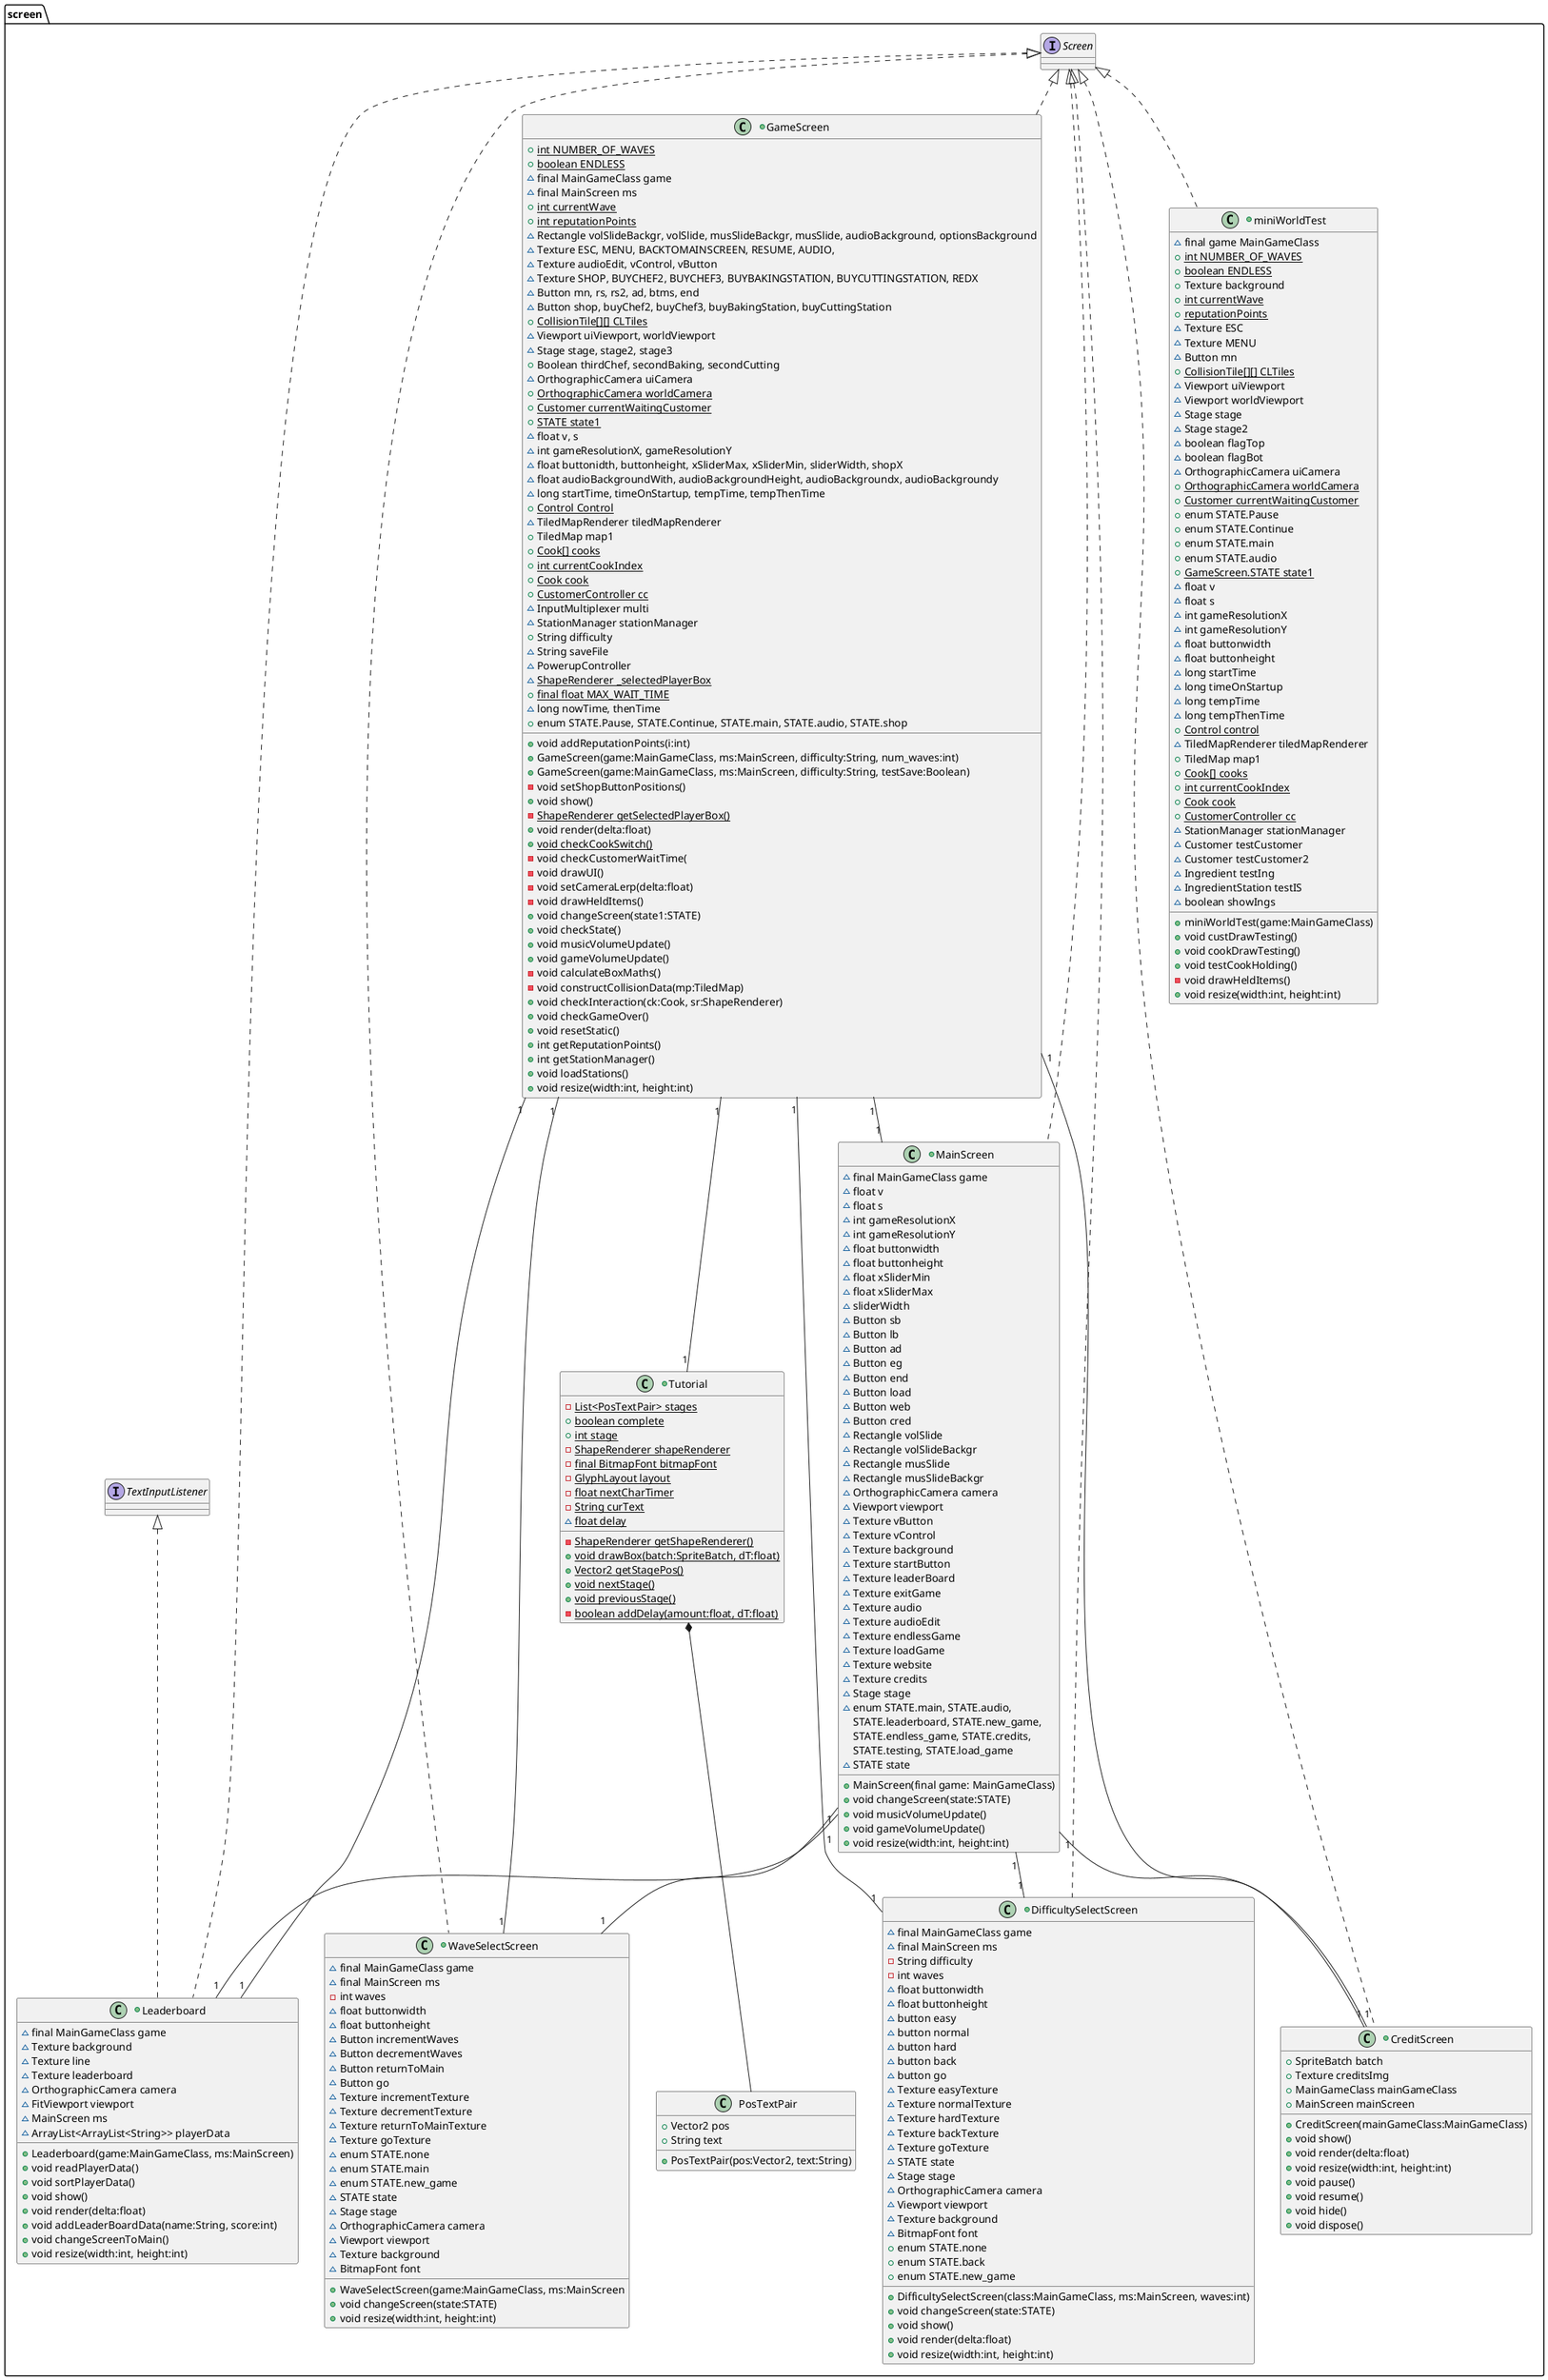 @startuml
'https://plantuml.com/class-diagram

package "screen"{

GameScreen "1" -- "1" MainScreen
GameScreen "1" -- "1" WaveSelectScreen
GameScreen "1" -- "1" CreditScreen
GameScreen "1" -- "1" DifficultySelectScreen
GameScreen "1" -- "1" Leaderboard
GameScreen "1" -- "1" Tutorial

MainScreen "1" -- "1" WaveSelectScreen
MainScreen "1" -- "1" CreditScreen
MainScreen "1" -- "1" DifficultySelectScreen
MainScreen "1" -- "1" Leaderboard

Tutorial *-- PosTextPair

+class CreditScreen implements Screen{
+SpriteBatch batch
+Texture creditsImg
+MainGameClass mainGameClass
+MainScreen mainScreen
+CreditScreen(mainGameClass:MainGameClass)
+void show()
+void render(delta:float)
+void resize(width:int, height:int)
+void pause()
+void resume()
+void hide()
+void dispose()
}

+class DifficultySelectScreen implements Screen{
~final MainGameClass game
~final MainScreen ms
-String difficulty
-int waves
~float buttonwidth
~float buttonheight
~button easy
~button normal
~button hard
~button back
~button go
~Texture easyTexture
~Texture normalTexture
~Texture hardTexture
~Texture backTexture
~Texture goTexture
~STATE state
~Stage stage
~OrthographicCamera camera
~Viewport viewport
~Texture background
~BitmapFont font
+DifficultySelectScreen(class:MainGameClass, ms:MainScreen, waves:int)
+void changeScreen(state:STATE)
+void show()
+void render(delta:float)
+void resize(width:int, height:int)
+enum STATE.none
+enum STATE.back
+enum STATE.new_game
}

+class Leaderboard implements Screen, TextInputListener{
~final MainGameClass game
~Texture background
~Texture line
~Texture leaderboard
~OrthographicCamera camera
~FitViewport viewport
~MainScreen ms
~ArrayList<ArrayList<String>> playerData
+Leaderboard(game:MainGameClass, ms:MainScreen)
+void readPlayerData()
+void sortPlayerData()
+void show()
+void render(delta:float)
+void addLeaderBoardData(name:String, score:int)
+void changeScreenToMain()
+void resize(width:int, height:int)
}

+class MainScreen implements Screen{
~final MainGameClass game
~float v
~float s
~int gameResolutionX
~int gameResolutionY
~float buttonwidth
~float buttonheight
~float xSliderMin
~float xSliderMax
~sliderWidth
~Button sb
~Button lb
~Button ad
~Button eg
~Button end
~Button load
~Button web
~Button cred
~Rectangle volSlide
~Rectangle volSlideBackgr
~Rectangle musSlide
~Rectangle musSlideBackgr
~OrthographicCamera camera
~Viewport viewport
~Texture vButton
~Texture vControl
~Texture background
~Texture startButton
~Texture leaderBoard
~Texture exitGame
~Texture audio
~Texture audioEdit
~Texture endlessGame
~Texture loadGame
~Texture website
~Texture credits
~Stage stage
~enum STATE.main, STATE.audio,
STATE.leaderboard, STATE.new_game,
STATE.endless_game, STATE.credits,
STATE.testing, STATE.load_game
~STATE state
+MainScreen(final game: MainGameClass)
+void changeScreen(state:STATE)
+void musicVolumeUpdate()
+void gameVolumeUpdate()
+void resize(width:int, height:int)
}

+class GameScreen implements Screen{
+{static} int NUMBER_OF_WAVES
+{static} boolean ENDLESS
~final MainGameClass game
~final MainScreen ms
+{static} int currentWave
+{static} int reputationPoints
~Rectangle volSlideBackgr, volSlide, musSlideBackgr, musSlide, audioBackground, optionsBackground
~Texture ESC, MENU, BACKTOMAINSCREEN, RESUME, AUDIO,
~Texture audioEdit, vControl, vButton
~Texture SHOP, BUYCHEF2, BUYCHEF3, BUYBAKINGSTATION, BUYCUTTINGSTATION, REDX
~Button mn, rs, rs2, ad, btms, end
~Button shop, buyChef2, buyChef3, buyBakingStation, buyCuttingStation
+{static} CollisionTile[][] CLTiles
~Viewport uiViewport, worldViewport
~Stage stage, stage2, stage3
+Boolean thirdChef, secondBaking, secondCutting
~OrthographicCamera uiCamera
+{static} OrthographicCamera worldCamera
+{static} Customer currentWaitingCustomer
+{static} STATE state1
~float v, s
~int gameResolutionX, gameResolutionY
~float buttonidth, buttonheight, xSliderMax, xSliderMin, sliderWidth, shopX
~float audioBackgroundWith, audioBackgroundHeight, audioBackgroundx, audioBackgroundy
~long startTime, timeOnStartup, tempTime, tempThenTime
+{static} Control Control
~TiledMapRenderer tiledMapRenderer
+TiledMap map1
+{static} Cook[] cooks
+{static} int currentCookIndex
+{static} Cook cook
+{static} CustomerController cc
~InputMultiplexer multi
~StationManager stationManager
+String difficulty
~String saveFile
~PowerupController
~{static} ShapeRenderer _selectedPlayerBox
+{static} final float MAX_WAIT_TIME
~long nowTime, thenTime
+enum STATE.Pause, STATE.Continue, STATE.main, STATE.audio, STATE.shop
+void addReputationPoints(i:int)
+GameScreen(game:MainGameClass, ms:MainScreen, difficulty:String, num_waves:int)
+GameScreen(game:MainGameClass, ms:MainScreen, difficulty:String, testSave:Boolean)
-void setShopButtonPositions()
+void show()
-{static} ShapeRenderer getSelectedPlayerBox()
+void render(delta:float)
+{static} void checkCookSwitch()
-void checkCustomerWaitTime(
-void drawUI()
-void setCameraLerp(delta:float)
-void drawHeldItems()
+void changeScreen(state1:STATE)
+void checkState()
+void musicVolumeUpdate()
+void gameVolumeUpdate()
-void calculateBoxMaths()
-void constructCollisionData(mp:TiledMap)
+void checkInteraction(ck:Cook, sr:ShapeRenderer)
+void checkGameOver()
+void resetStatic()
+int getReputationPoints()
+int getStationManager()
+void loadStations()
+void resize(width:int, height:int)
}

+class miniWorldTest implements Screen{
~final game MainGameClass
+{static} int NUMBER_OF_WAVES
+{static} boolean ENDLESS
+Texture background
+{static} int currentWave
+{static} reputationPoints
~Texture ESC
~Texture MENU
~Button mn
+{static} CollisionTile[][] CLTiles
~Viewport uiViewport
~Viewport worldViewport
~Stage stage
~Stage stage2
~boolean flagTop
~boolean flagBot
~OrthographicCamera uiCamera
+{static} OrthographicCamera worldCamera
+{static} Customer currentWaitingCustomer
+enum STATE.Pause
+enum STATE.Continue
+enum STATE.main
+enum STATE.audio
+{static} GameScreen.STATE state1
~float v
~float s
~int gameResolutionX
~int gameResolutionY
~float buttonwidth
~float buttonheight
~long startTime
~long timeOnStartup
~long tempTime
~long tempThenTime
+{static} Control control
~TiledMapRenderer tiledMapRenderer
+TiledMap map1
+{static} Cook[] cooks
+{static} int currentCookIndex
+{static} Cook cook
+{static} CustomerController cc
~StationManager stationManager
~Customer testCustomer
~Customer testCustomer2
~Ingredient testIng
~IngredientStation testIS
~boolean showIngs
+miniWorldTest(game:MainGameClass)
+void custDrawTesting()
+void cookDrawTesting()
+void testCookHolding()
-void drawHeldItems()
+void resize(width:int, height:int)
}

+class Tutorial{
-{static} List<PosTextPair> stages
+{static} boolean complete
+{static} int stage
-{static} ShapeRenderer shapeRenderer
-{static} ShapeRenderer getShapeRenderer()
-{static} final BitmapFont bitmapFont
-{static} GlyphLayout layout
-{static} float nextCharTimer
-{static} String curText
+{static} void drawBox(batch:SpriteBatch, dT:float)
+{static} Vector2 getStagePos()
+{static} void nextStage()
+{static} void previousStage()
~{static} float delay
-{static} boolean addDelay(amount:float, dT:float)
}

class PosTextPair{
+Vector2 pos
+String text
+PosTextPair(pos:Vector2, text:String)
}

+class WaveSelectScreen implements Screen{
~final MainGameClass game
~final MainScreen ms
-int waves
~float buttonwidth
~float buttonheight
~Button incrementWaves
~Button decrementWaves
~Button returnToMain
~Button go
~Texture incrementTexture
~Texture decrementTexture
~Texture returnToMainTexture
~Texture goTexture
~enum STATE.none
~enum STATE.main
~enum STATE.new_game
~STATE state
~Stage stage
~OrthographicCamera camera
~Viewport viewport
~Texture background
~BitmapFont font
+WaveSelectScreen(game:MainGameClass, ms:MainScreen
+void changeScreen(state:STATE)
+void resize(width:int, height:int)

}

}

@enduml